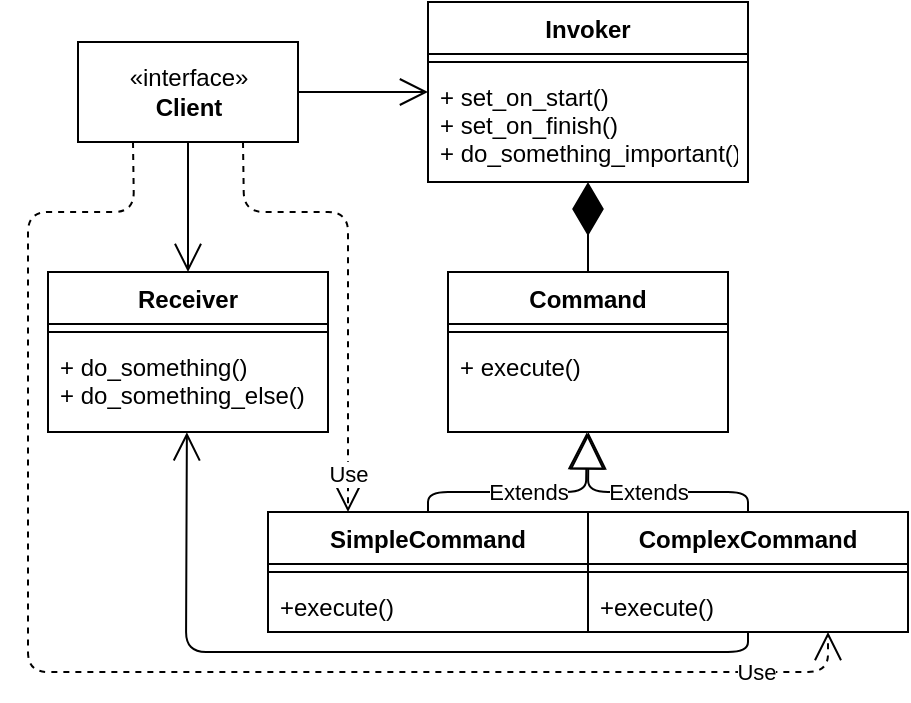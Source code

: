 <mxfile version="14.6.6" type="embed"><diagram id="Ac-DoRMtMBz5-aWE3l1B" name="Page-1"><mxGraphModel dx="1013" dy="359" grid="1" gridSize="10" guides="1" tooltips="1" connect="1" arrows="1" fold="1" page="1" pageScale="1" pageWidth="850" pageHeight="1100" math="0" shadow="0"><root><mxCell id="0"/><mxCell id="1" parent="0"/><mxCell id="2" value="«interface»&lt;br&gt;&lt;b&gt;Client&lt;/b&gt;" style="html=1;" vertex="1" parent="1"><mxGeometry x="265" y="85" width="110" height="50" as="geometry"/></mxCell><mxCell id="3" value="Invoker" style="swimlane;fontStyle=1;align=center;verticalAlign=top;childLayout=stackLayout;horizontal=1;startSize=26;horizontalStack=0;resizeParent=1;resizeParentMax=0;resizeLast=0;collapsible=1;marginBottom=0;" vertex="1" parent="1"><mxGeometry x="440" y="65" width="160" height="90" as="geometry"/></mxCell><mxCell id="5" value="" style="line;strokeWidth=1;fillColor=none;align=left;verticalAlign=middle;spacingTop=-1;spacingLeft=3;spacingRight=3;rotatable=0;labelPosition=right;points=[];portConstraint=eastwest;" vertex="1" parent="3"><mxGeometry y="26" width="160" height="8" as="geometry"/></mxCell><mxCell id="6" value="+ set_on_start()&#10;+ set_on_finish()&#10;+ do_something_important()" style="text;strokeColor=none;fillColor=none;align=left;verticalAlign=top;spacingLeft=4;spacingRight=4;overflow=hidden;rotatable=0;points=[[0,0.5],[1,0.5]];portConstraint=eastwest;" vertex="1" parent="3"><mxGeometry y="34" width="160" height="56" as="geometry"/></mxCell><mxCell id="7" value="Command" style="swimlane;fontStyle=1;align=center;verticalAlign=top;childLayout=stackLayout;horizontal=1;startSize=26;horizontalStack=0;resizeParent=1;resizeParentMax=0;resizeLast=0;collapsible=1;marginBottom=0;" vertex="1" parent="1"><mxGeometry x="450" y="200" width="140" height="80" as="geometry"/></mxCell><mxCell id="9" value="" style="line;strokeWidth=1;fillColor=none;align=left;verticalAlign=middle;spacingTop=-1;spacingLeft=3;spacingRight=3;rotatable=0;labelPosition=right;points=[];portConstraint=eastwest;" vertex="1" parent="7"><mxGeometry y="26" width="140" height="8" as="geometry"/></mxCell><mxCell id="10" value="+ execute()" style="text;strokeColor=none;fillColor=none;align=left;verticalAlign=top;spacingLeft=4;spacingRight=4;overflow=hidden;rotatable=0;points=[[0,0.5],[1,0.5]];portConstraint=eastwest;" vertex="1" parent="7"><mxGeometry y="34" width="140" height="46" as="geometry"/></mxCell><mxCell id="11" value="SimpleCommand" style="swimlane;fontStyle=1;align=center;verticalAlign=top;childLayout=stackLayout;horizontal=1;startSize=26;horizontalStack=0;resizeParent=1;resizeParentMax=0;resizeLast=0;collapsible=1;marginBottom=0;" vertex="1" parent="1"><mxGeometry x="360" y="320" width="160" height="60" as="geometry"/></mxCell><mxCell id="13" value="" style="line;strokeWidth=1;fillColor=none;align=left;verticalAlign=middle;spacingTop=-1;spacingLeft=3;spacingRight=3;rotatable=0;labelPosition=right;points=[];portConstraint=eastwest;" vertex="1" parent="11"><mxGeometry y="26" width="160" height="8" as="geometry"/></mxCell><mxCell id="14" value="+execute()" style="text;strokeColor=none;fillColor=none;align=left;verticalAlign=top;spacingLeft=4;spacingRight=4;overflow=hidden;rotatable=0;points=[[0,0.5],[1,0.5]];portConstraint=eastwest;" vertex="1" parent="11"><mxGeometry y="34" width="160" height="26" as="geometry"/></mxCell><mxCell id="15" value="ComplexCommand" style="swimlane;fontStyle=1;align=center;verticalAlign=top;childLayout=stackLayout;horizontal=1;startSize=26;horizontalStack=0;resizeParent=1;resizeParentMax=0;resizeLast=0;collapsible=1;marginBottom=0;" vertex="1" parent="1"><mxGeometry x="520" y="320" width="160" height="60" as="geometry"/></mxCell><mxCell id="17" value="" style="line;strokeWidth=1;fillColor=none;align=left;verticalAlign=middle;spacingTop=-1;spacingLeft=3;spacingRight=3;rotatable=0;labelPosition=right;points=[];portConstraint=eastwest;" vertex="1" parent="15"><mxGeometry y="26" width="160" height="8" as="geometry"/></mxCell><mxCell id="18" value="+execute()" style="text;strokeColor=none;fillColor=none;align=left;verticalAlign=top;spacingLeft=4;spacingRight=4;overflow=hidden;rotatable=0;points=[[0,0.5],[1,0.5]];portConstraint=eastwest;" vertex="1" parent="15"><mxGeometry y="34" width="160" height="26" as="geometry"/></mxCell><mxCell id="19" value="Receiver" style="swimlane;fontStyle=1;align=center;verticalAlign=top;childLayout=stackLayout;horizontal=1;startSize=26;horizontalStack=0;resizeParent=1;resizeParentMax=0;resizeLast=0;collapsible=1;marginBottom=0;" vertex="1" parent="1"><mxGeometry x="250" y="200" width="140" height="80" as="geometry"/></mxCell><mxCell id="21" value="" style="line;strokeWidth=1;fillColor=none;align=left;verticalAlign=middle;spacingTop=-1;spacingLeft=3;spacingRight=3;rotatable=0;labelPosition=right;points=[];portConstraint=eastwest;" vertex="1" parent="19"><mxGeometry y="26" width="140" height="8" as="geometry"/></mxCell><mxCell id="22" value="+ do_something()&#10;+ do_something_else()" style="text;strokeColor=none;fillColor=none;align=left;verticalAlign=top;spacingLeft=4;spacingRight=4;overflow=hidden;rotatable=0;points=[[0,0.5],[1,0.5]];portConstraint=eastwest;" vertex="1" parent="19"><mxGeometry y="34" width="140" height="46" as="geometry"/></mxCell><mxCell id="24" value="Extends" style="endArrow=block;endSize=16;endFill=0;html=1;exitX=0.5;exitY=0;exitDx=0;exitDy=0;entryX=0.496;entryY=1.004;entryDx=0;entryDy=0;entryPerimeter=0;" edge="1" parent="1" source="11" target="10"><mxGeometry width="160" relative="1" as="geometry"><mxPoint x="680" y="270" as="sourcePoint"/><mxPoint x="840" y="270" as="targetPoint"/><Array as="points"><mxPoint x="440" y="310"/><mxPoint x="519" y="310"/></Array></mxGeometry></mxCell><mxCell id="25" value="Extends" style="endArrow=block;endSize=16;endFill=0;html=1;exitX=0.5;exitY=0;exitDx=0;exitDy=0;entryX=0.502;entryY=1.004;entryDx=0;entryDy=0;entryPerimeter=0;" edge="1" parent="1" source="15" target="10"><mxGeometry width="160" relative="1" as="geometry"><mxPoint x="660" y="270" as="sourcePoint"/><mxPoint x="820" y="270" as="targetPoint"/><Array as="points"><mxPoint x="600" y="310"/><mxPoint x="520" y="310"/></Array></mxGeometry></mxCell><mxCell id="27" value="" style="endArrow=diamondThin;endFill=1;endSize=24;html=1;entryX=0.5;entryY=1;entryDx=0;entryDy=0;entryPerimeter=0;exitX=0.5;exitY=0;exitDx=0;exitDy=0;" edge="1" parent="1" source="7" target="6"><mxGeometry width="160" relative="1" as="geometry"><mxPoint x="410" y="180" as="sourcePoint"/><mxPoint x="570" y="180" as="targetPoint"/></mxGeometry></mxCell><mxCell id="30" value="" style="endArrow=open;endFill=1;endSize=12;html=1;exitX=0.5;exitY=1;exitDx=0;exitDy=0;entryX=0.5;entryY=0;entryDx=0;entryDy=0;" edge="1" parent="1" source="2" target="19"><mxGeometry width="160" relative="1" as="geometry"><mxPoint x="300" y="170" as="sourcePoint"/><mxPoint x="460" y="170" as="targetPoint"/></mxGeometry></mxCell><mxCell id="31" value="" style="endArrow=open;endFill=1;endSize=12;html=1;exitX=1;exitY=0.5;exitDx=0;exitDy=0;" edge="1" parent="1" source="2"><mxGeometry width="160" relative="1" as="geometry"><mxPoint x="390" y="110" as="sourcePoint"/><mxPoint x="440" y="110" as="targetPoint"/></mxGeometry></mxCell><mxCell id="32" value="" style="endArrow=open;endFill=1;endSize=12;html=1;exitX=0.5;exitY=1;exitDx=0;exitDy=0;exitPerimeter=0;entryX=0.496;entryY=1.004;entryDx=0;entryDy=0;entryPerimeter=0;" edge="1" parent="1" source="18" target="22"><mxGeometry width="160" relative="1" as="geometry"><mxPoint x="430" y="440" as="sourcePoint"/><mxPoint x="590" y="440" as="targetPoint"/><Array as="points"><mxPoint x="600" y="390"/><mxPoint x="440" y="390"/><mxPoint x="319" y="390"/></Array></mxGeometry></mxCell><mxCell id="33" value="Use" style="endArrow=open;endSize=12;dashed=1;html=1;exitX=0.75;exitY=1;exitDx=0;exitDy=0;entryX=0.25;entryY=0;entryDx=0;entryDy=0;" edge="1" parent="1" source="2" target="11"><mxGeometry x="0.844" width="160" relative="1" as="geometry"><mxPoint x="100" y="180" as="sourcePoint"/><mxPoint x="260" y="180" as="targetPoint"/><Array as="points"><mxPoint x="348" y="170"/><mxPoint x="400" y="170"/></Array><mxPoint as="offset"/></mxGeometry></mxCell><mxCell id="35" value="Use" style="endArrow=open;endSize=12;dashed=1;html=1;exitX=0.25;exitY=1;exitDx=0;exitDy=0;entryX=0.75;entryY=1;entryDx=0;entryDy=0;entryPerimeter=0;" edge="1" parent="1" source="2" target="18"><mxGeometry x="0.85" width="160" relative="1" as="geometry"><mxPoint x="340" y="220" as="sourcePoint"/><mxPoint x="650" y="410" as="targetPoint"/><Array as="points"><mxPoint x="293" y="170"/><mxPoint x="240" y="170"/><mxPoint x="240" y="400"/><mxPoint x="430" y="400"/><mxPoint x="640" y="400"/></Array><mxPoint as="offset"/></mxGeometry></mxCell></root></mxGraphModel></diagram></mxfile>